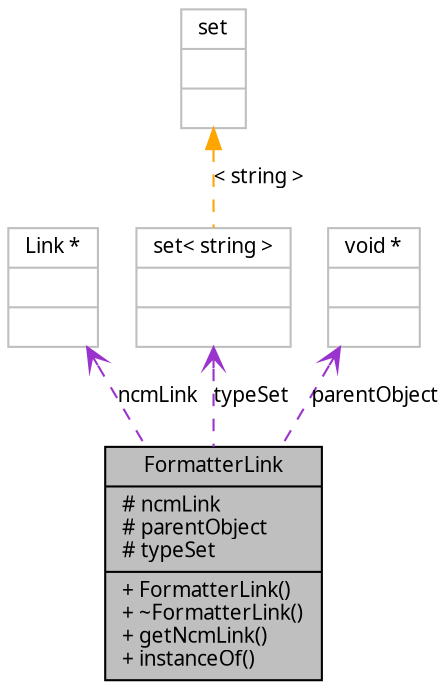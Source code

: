 digraph G
{
  edge [fontname="FreeSans.ttf",fontsize=10,labelfontname="FreeSans.ttf",labelfontsize=10];
  node [fontname="FreeSans.ttf",fontsize=10,shape=record];
  Node1 [label="{FormatterLink\n|# ncmLink\l# parentObject\l# typeSet\l|+ FormatterLink()\l+ ~FormatterLink()\l+ getNcmLink()\l+ instanceOf()\l}",height=0.2,width=0.4,color="black", fillcolor="grey75", style="filled" fontcolor="black"];
  Node2 -> Node1 [dir=back,color="darkorchid3",fontsize=10,style="dashed",label="ncmLink",arrowtail="open",fontname="FreeSans.ttf"];
  Node2 [label="{Link *\n||}",height=0.2,width=0.4,color="grey75", fillcolor="white", style="filled"];
  Node3 -> Node1 [dir=back,color="darkorchid3",fontsize=10,style="dashed",label="typeSet",arrowtail="open",fontname="FreeSans.ttf"];
  Node3 [label="{set\< string \>\n||}",height=0.2,width=0.4,color="grey75", fillcolor="white", style="filled"];
  Node4 -> Node3 [dir=back,color="orange",fontsize=10,style="dashed",label="\< string \>",fontname="FreeSans.ttf"];
  Node4 [label="{set\n||}",height=0.2,width=0.4,color="grey75", fillcolor="white", style="filled",tooltip="STL class."];
  Node5 -> Node1 [dir=back,color="darkorchid3",fontsize=10,style="dashed",label="parentObject",arrowtail="open",fontname="FreeSans.ttf"];
  Node5 [label="{void *\n||}",height=0.2,width=0.4,color="grey75", fillcolor="white", style="filled"];
}
